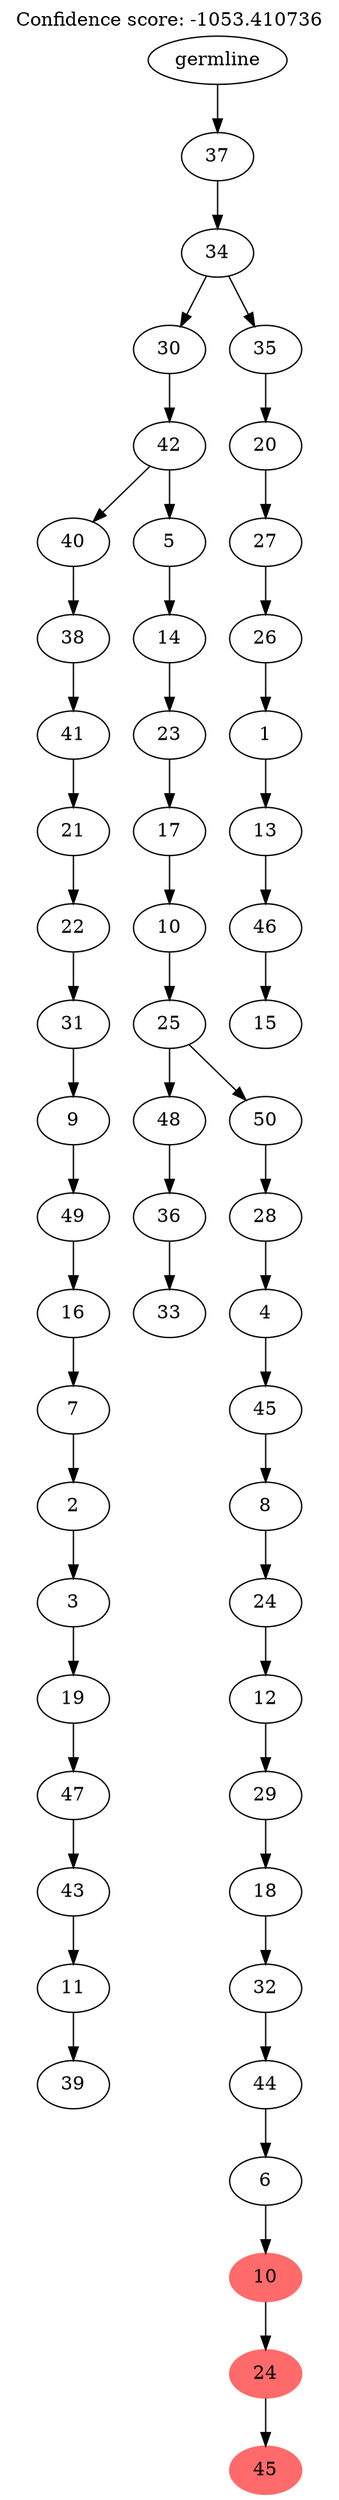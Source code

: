 digraph g {
	"52" -> "53";
	"53" [label="39"];
	"51" -> "52";
	"52" [label="11"];
	"50" -> "51";
	"51" [label="43"];
	"49" -> "50";
	"50" [label="47"];
	"48" -> "49";
	"49" [label="19"];
	"47" -> "48";
	"48" [label="3"];
	"46" -> "47";
	"47" [label="2"];
	"45" -> "46";
	"46" [label="7"];
	"44" -> "45";
	"45" [label="16"];
	"43" -> "44";
	"44" [label="49"];
	"42" -> "43";
	"43" [label="9"];
	"41" -> "42";
	"42" [label="31"];
	"40" -> "41";
	"41" [label="22"];
	"39" -> "40";
	"40" [label="21"];
	"38" -> "39";
	"39" [label="41"];
	"37" -> "38";
	"38" [label="38"];
	"35" -> "36";
	"36" [label="33"];
	"34" -> "35";
	"35" [label="36"];
	"32" -> "33";
	"33" [color=indianred1, style=filled, label="45"];
	"31" -> "32";
	"32" [color=indianred1, style=filled, label="24"];
	"30" -> "31";
	"31" [color=indianred1, style=filled, label="10"];
	"29" -> "30";
	"30" [label="6"];
	"28" -> "29";
	"29" [label="44"];
	"27" -> "28";
	"28" [label="32"];
	"26" -> "27";
	"27" [label="18"];
	"25" -> "26";
	"26" [label="29"];
	"24" -> "25";
	"25" [label="12"];
	"23" -> "24";
	"24" [label="24"];
	"22" -> "23";
	"23" [label="8"];
	"21" -> "22";
	"22" [label="45"];
	"20" -> "21";
	"21" [label="4"];
	"19" -> "20";
	"20" [label="28"];
	"18" -> "19";
	"19" [label="50"];
	"18" -> "34";
	"34" [label="48"];
	"17" -> "18";
	"18" [label="25"];
	"16" -> "17";
	"17" [label="10"];
	"15" -> "16";
	"16" [label="17"];
	"14" -> "15";
	"15" [label="23"];
	"13" -> "14";
	"14" [label="14"];
	"12" -> "13";
	"13" [label="5"];
	"12" -> "37";
	"37" [label="40"];
	"11" -> "12";
	"12" [label="42"];
	"9" -> "10";
	"10" [label="15"];
	"8" -> "9";
	"9" [label="46"];
	"7" -> "8";
	"8" [label="13"];
	"6" -> "7";
	"7" [label="1"];
	"5" -> "6";
	"6" [label="26"];
	"4" -> "5";
	"5" [label="27"];
	"3" -> "4";
	"4" [label="20"];
	"2" -> "3";
	"3" [label="35"];
	"2" -> "11";
	"11" [label="30"];
	"1" -> "2";
	"2" [label="34"];
	"0" -> "1";
	"1" [label="37"];
	"0" [label="germline"];
	labelloc="t";
	label="Confidence score: -1053.410736";
}
